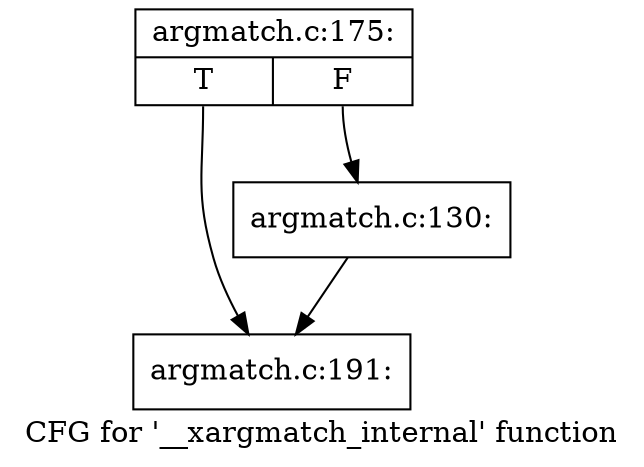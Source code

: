 digraph "CFG for '__xargmatch_internal' function" {
	label="CFG for '__xargmatch_internal' function";

	Node0xc5cce50 [shape=record,label="{argmatch.c:175:|{<s0>T|<s1>F}}"];
	Node0xc5cce50:s0 -> Node0xc5c83e0;
	Node0xc5cce50:s1 -> Node0xc5c8000;
	Node0xc5c8000 [shape=record,label="{argmatch.c:130:}"];
	Node0xc5c8000 -> Node0xc5c83e0;
	Node0xc5c83e0 [shape=record,label="{argmatch.c:191:}"];
}

